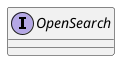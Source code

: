 @startuml
interface "OpenSearch" as group___open_search [[../groups/group___open_search.html]]
@enduml

